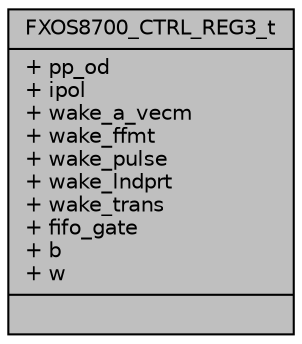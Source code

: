 digraph "FXOS8700_CTRL_REG3_t"
{
  edge [fontname="Helvetica",fontsize="10",labelfontname="Helvetica",labelfontsize="10"];
  node [fontname="Helvetica",fontsize="10",shape=record];
  Node1 [label="{FXOS8700_CTRL_REG3_t\n|+ pp_od\l+ ipol\l+ wake_a_vecm\l+ wake_ffmt\l+ wake_pulse\l+ wake_lndprt\l+ wake_trans\l+ fifo_gate\l+ b\l+ w\l|}",height=0.2,width=0.4,color="black", fillcolor="grey75", style="filled", fontcolor="black"];
}
